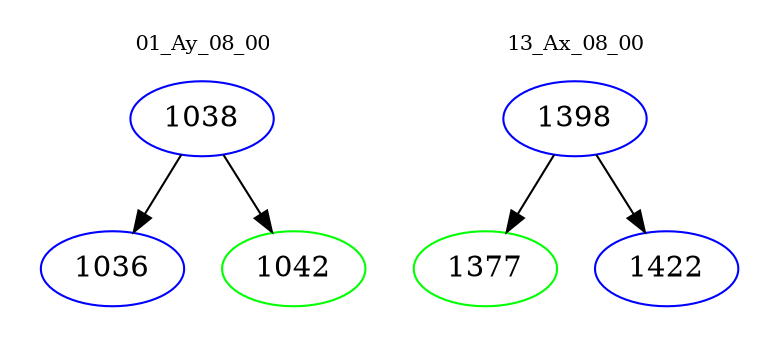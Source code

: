 digraph{
subgraph cluster_0 {
color = white
label = "01_Ay_08_00";
fontsize=10;
T0_1038 [label="1038", color="blue"]
T0_1038 -> T0_1036 [color="black"]
T0_1036 [label="1036", color="blue"]
T0_1038 -> T0_1042 [color="black"]
T0_1042 [label="1042", color="green"]
}
subgraph cluster_1 {
color = white
label = "13_Ax_08_00";
fontsize=10;
T1_1398 [label="1398", color="blue"]
T1_1398 -> T1_1377 [color="black"]
T1_1377 [label="1377", color="green"]
T1_1398 -> T1_1422 [color="black"]
T1_1422 [label="1422", color="blue"]
}
}
